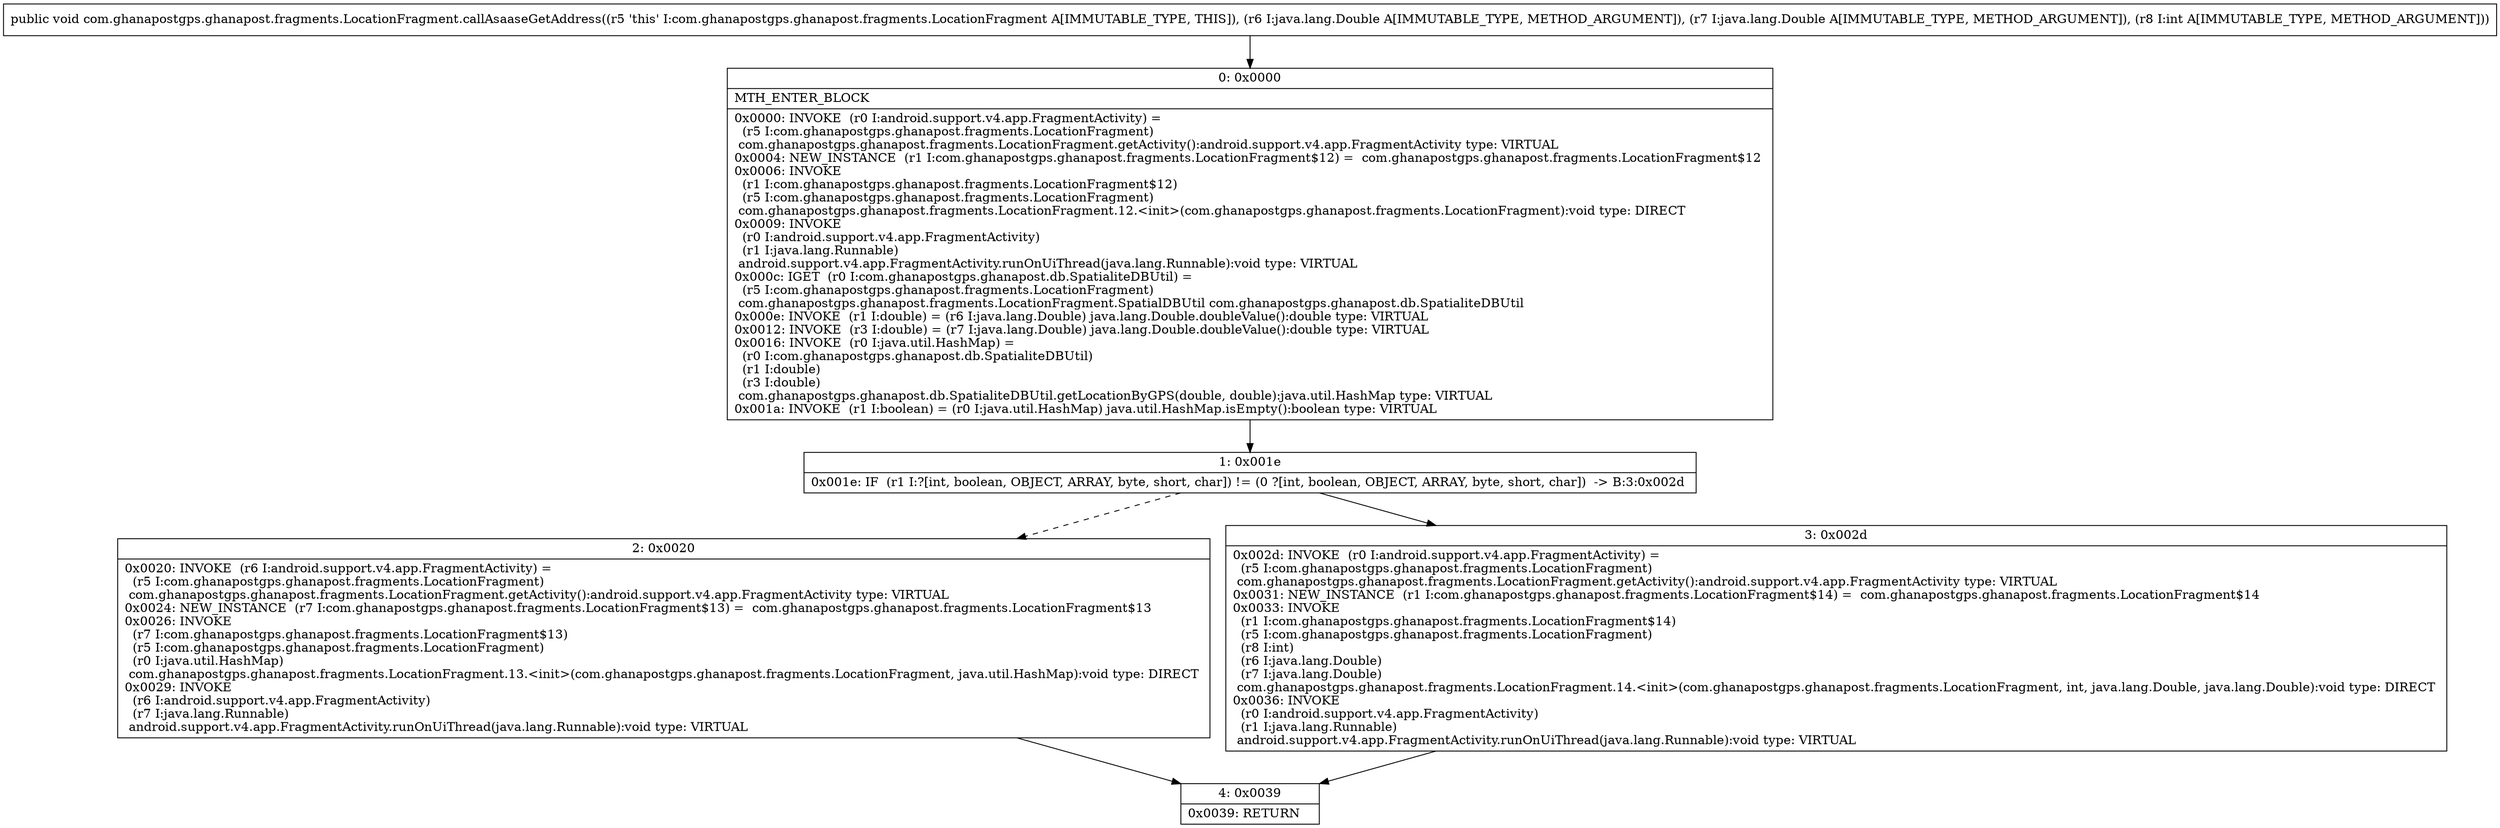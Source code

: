 digraph "CFG forcom.ghanapostgps.ghanapost.fragments.LocationFragment.callAsaaseGetAddress(Ljava\/lang\/Double;Ljava\/lang\/Double;I)V" {
Node_0 [shape=record,label="{0\:\ 0x0000|MTH_ENTER_BLOCK\l|0x0000: INVOKE  (r0 I:android.support.v4.app.FragmentActivity) = \l  (r5 I:com.ghanapostgps.ghanapost.fragments.LocationFragment)\l com.ghanapostgps.ghanapost.fragments.LocationFragment.getActivity():android.support.v4.app.FragmentActivity type: VIRTUAL \l0x0004: NEW_INSTANCE  (r1 I:com.ghanapostgps.ghanapost.fragments.LocationFragment$12) =  com.ghanapostgps.ghanapost.fragments.LocationFragment$12 \l0x0006: INVOKE  \l  (r1 I:com.ghanapostgps.ghanapost.fragments.LocationFragment$12)\l  (r5 I:com.ghanapostgps.ghanapost.fragments.LocationFragment)\l com.ghanapostgps.ghanapost.fragments.LocationFragment.12.\<init\>(com.ghanapostgps.ghanapost.fragments.LocationFragment):void type: DIRECT \l0x0009: INVOKE  \l  (r0 I:android.support.v4.app.FragmentActivity)\l  (r1 I:java.lang.Runnable)\l android.support.v4.app.FragmentActivity.runOnUiThread(java.lang.Runnable):void type: VIRTUAL \l0x000c: IGET  (r0 I:com.ghanapostgps.ghanapost.db.SpatialiteDBUtil) = \l  (r5 I:com.ghanapostgps.ghanapost.fragments.LocationFragment)\l com.ghanapostgps.ghanapost.fragments.LocationFragment.SpatialDBUtil com.ghanapostgps.ghanapost.db.SpatialiteDBUtil \l0x000e: INVOKE  (r1 I:double) = (r6 I:java.lang.Double) java.lang.Double.doubleValue():double type: VIRTUAL \l0x0012: INVOKE  (r3 I:double) = (r7 I:java.lang.Double) java.lang.Double.doubleValue():double type: VIRTUAL \l0x0016: INVOKE  (r0 I:java.util.HashMap) = \l  (r0 I:com.ghanapostgps.ghanapost.db.SpatialiteDBUtil)\l  (r1 I:double)\l  (r3 I:double)\l com.ghanapostgps.ghanapost.db.SpatialiteDBUtil.getLocationByGPS(double, double):java.util.HashMap type: VIRTUAL \l0x001a: INVOKE  (r1 I:boolean) = (r0 I:java.util.HashMap) java.util.HashMap.isEmpty():boolean type: VIRTUAL \l}"];
Node_1 [shape=record,label="{1\:\ 0x001e|0x001e: IF  (r1 I:?[int, boolean, OBJECT, ARRAY, byte, short, char]) != (0 ?[int, boolean, OBJECT, ARRAY, byte, short, char])  \-\> B:3:0x002d \l}"];
Node_2 [shape=record,label="{2\:\ 0x0020|0x0020: INVOKE  (r6 I:android.support.v4.app.FragmentActivity) = \l  (r5 I:com.ghanapostgps.ghanapost.fragments.LocationFragment)\l com.ghanapostgps.ghanapost.fragments.LocationFragment.getActivity():android.support.v4.app.FragmentActivity type: VIRTUAL \l0x0024: NEW_INSTANCE  (r7 I:com.ghanapostgps.ghanapost.fragments.LocationFragment$13) =  com.ghanapostgps.ghanapost.fragments.LocationFragment$13 \l0x0026: INVOKE  \l  (r7 I:com.ghanapostgps.ghanapost.fragments.LocationFragment$13)\l  (r5 I:com.ghanapostgps.ghanapost.fragments.LocationFragment)\l  (r0 I:java.util.HashMap)\l com.ghanapostgps.ghanapost.fragments.LocationFragment.13.\<init\>(com.ghanapostgps.ghanapost.fragments.LocationFragment, java.util.HashMap):void type: DIRECT \l0x0029: INVOKE  \l  (r6 I:android.support.v4.app.FragmentActivity)\l  (r7 I:java.lang.Runnable)\l android.support.v4.app.FragmentActivity.runOnUiThread(java.lang.Runnable):void type: VIRTUAL \l}"];
Node_3 [shape=record,label="{3\:\ 0x002d|0x002d: INVOKE  (r0 I:android.support.v4.app.FragmentActivity) = \l  (r5 I:com.ghanapostgps.ghanapost.fragments.LocationFragment)\l com.ghanapostgps.ghanapost.fragments.LocationFragment.getActivity():android.support.v4.app.FragmentActivity type: VIRTUAL \l0x0031: NEW_INSTANCE  (r1 I:com.ghanapostgps.ghanapost.fragments.LocationFragment$14) =  com.ghanapostgps.ghanapost.fragments.LocationFragment$14 \l0x0033: INVOKE  \l  (r1 I:com.ghanapostgps.ghanapost.fragments.LocationFragment$14)\l  (r5 I:com.ghanapostgps.ghanapost.fragments.LocationFragment)\l  (r8 I:int)\l  (r6 I:java.lang.Double)\l  (r7 I:java.lang.Double)\l com.ghanapostgps.ghanapost.fragments.LocationFragment.14.\<init\>(com.ghanapostgps.ghanapost.fragments.LocationFragment, int, java.lang.Double, java.lang.Double):void type: DIRECT \l0x0036: INVOKE  \l  (r0 I:android.support.v4.app.FragmentActivity)\l  (r1 I:java.lang.Runnable)\l android.support.v4.app.FragmentActivity.runOnUiThread(java.lang.Runnable):void type: VIRTUAL \l}"];
Node_4 [shape=record,label="{4\:\ 0x0039|0x0039: RETURN   \l}"];
MethodNode[shape=record,label="{public void com.ghanapostgps.ghanapost.fragments.LocationFragment.callAsaaseGetAddress((r5 'this' I:com.ghanapostgps.ghanapost.fragments.LocationFragment A[IMMUTABLE_TYPE, THIS]), (r6 I:java.lang.Double A[IMMUTABLE_TYPE, METHOD_ARGUMENT]), (r7 I:java.lang.Double A[IMMUTABLE_TYPE, METHOD_ARGUMENT]), (r8 I:int A[IMMUTABLE_TYPE, METHOD_ARGUMENT])) }"];
MethodNode -> Node_0;
Node_0 -> Node_1;
Node_1 -> Node_2[style=dashed];
Node_1 -> Node_3;
Node_2 -> Node_4;
Node_3 -> Node_4;
}


